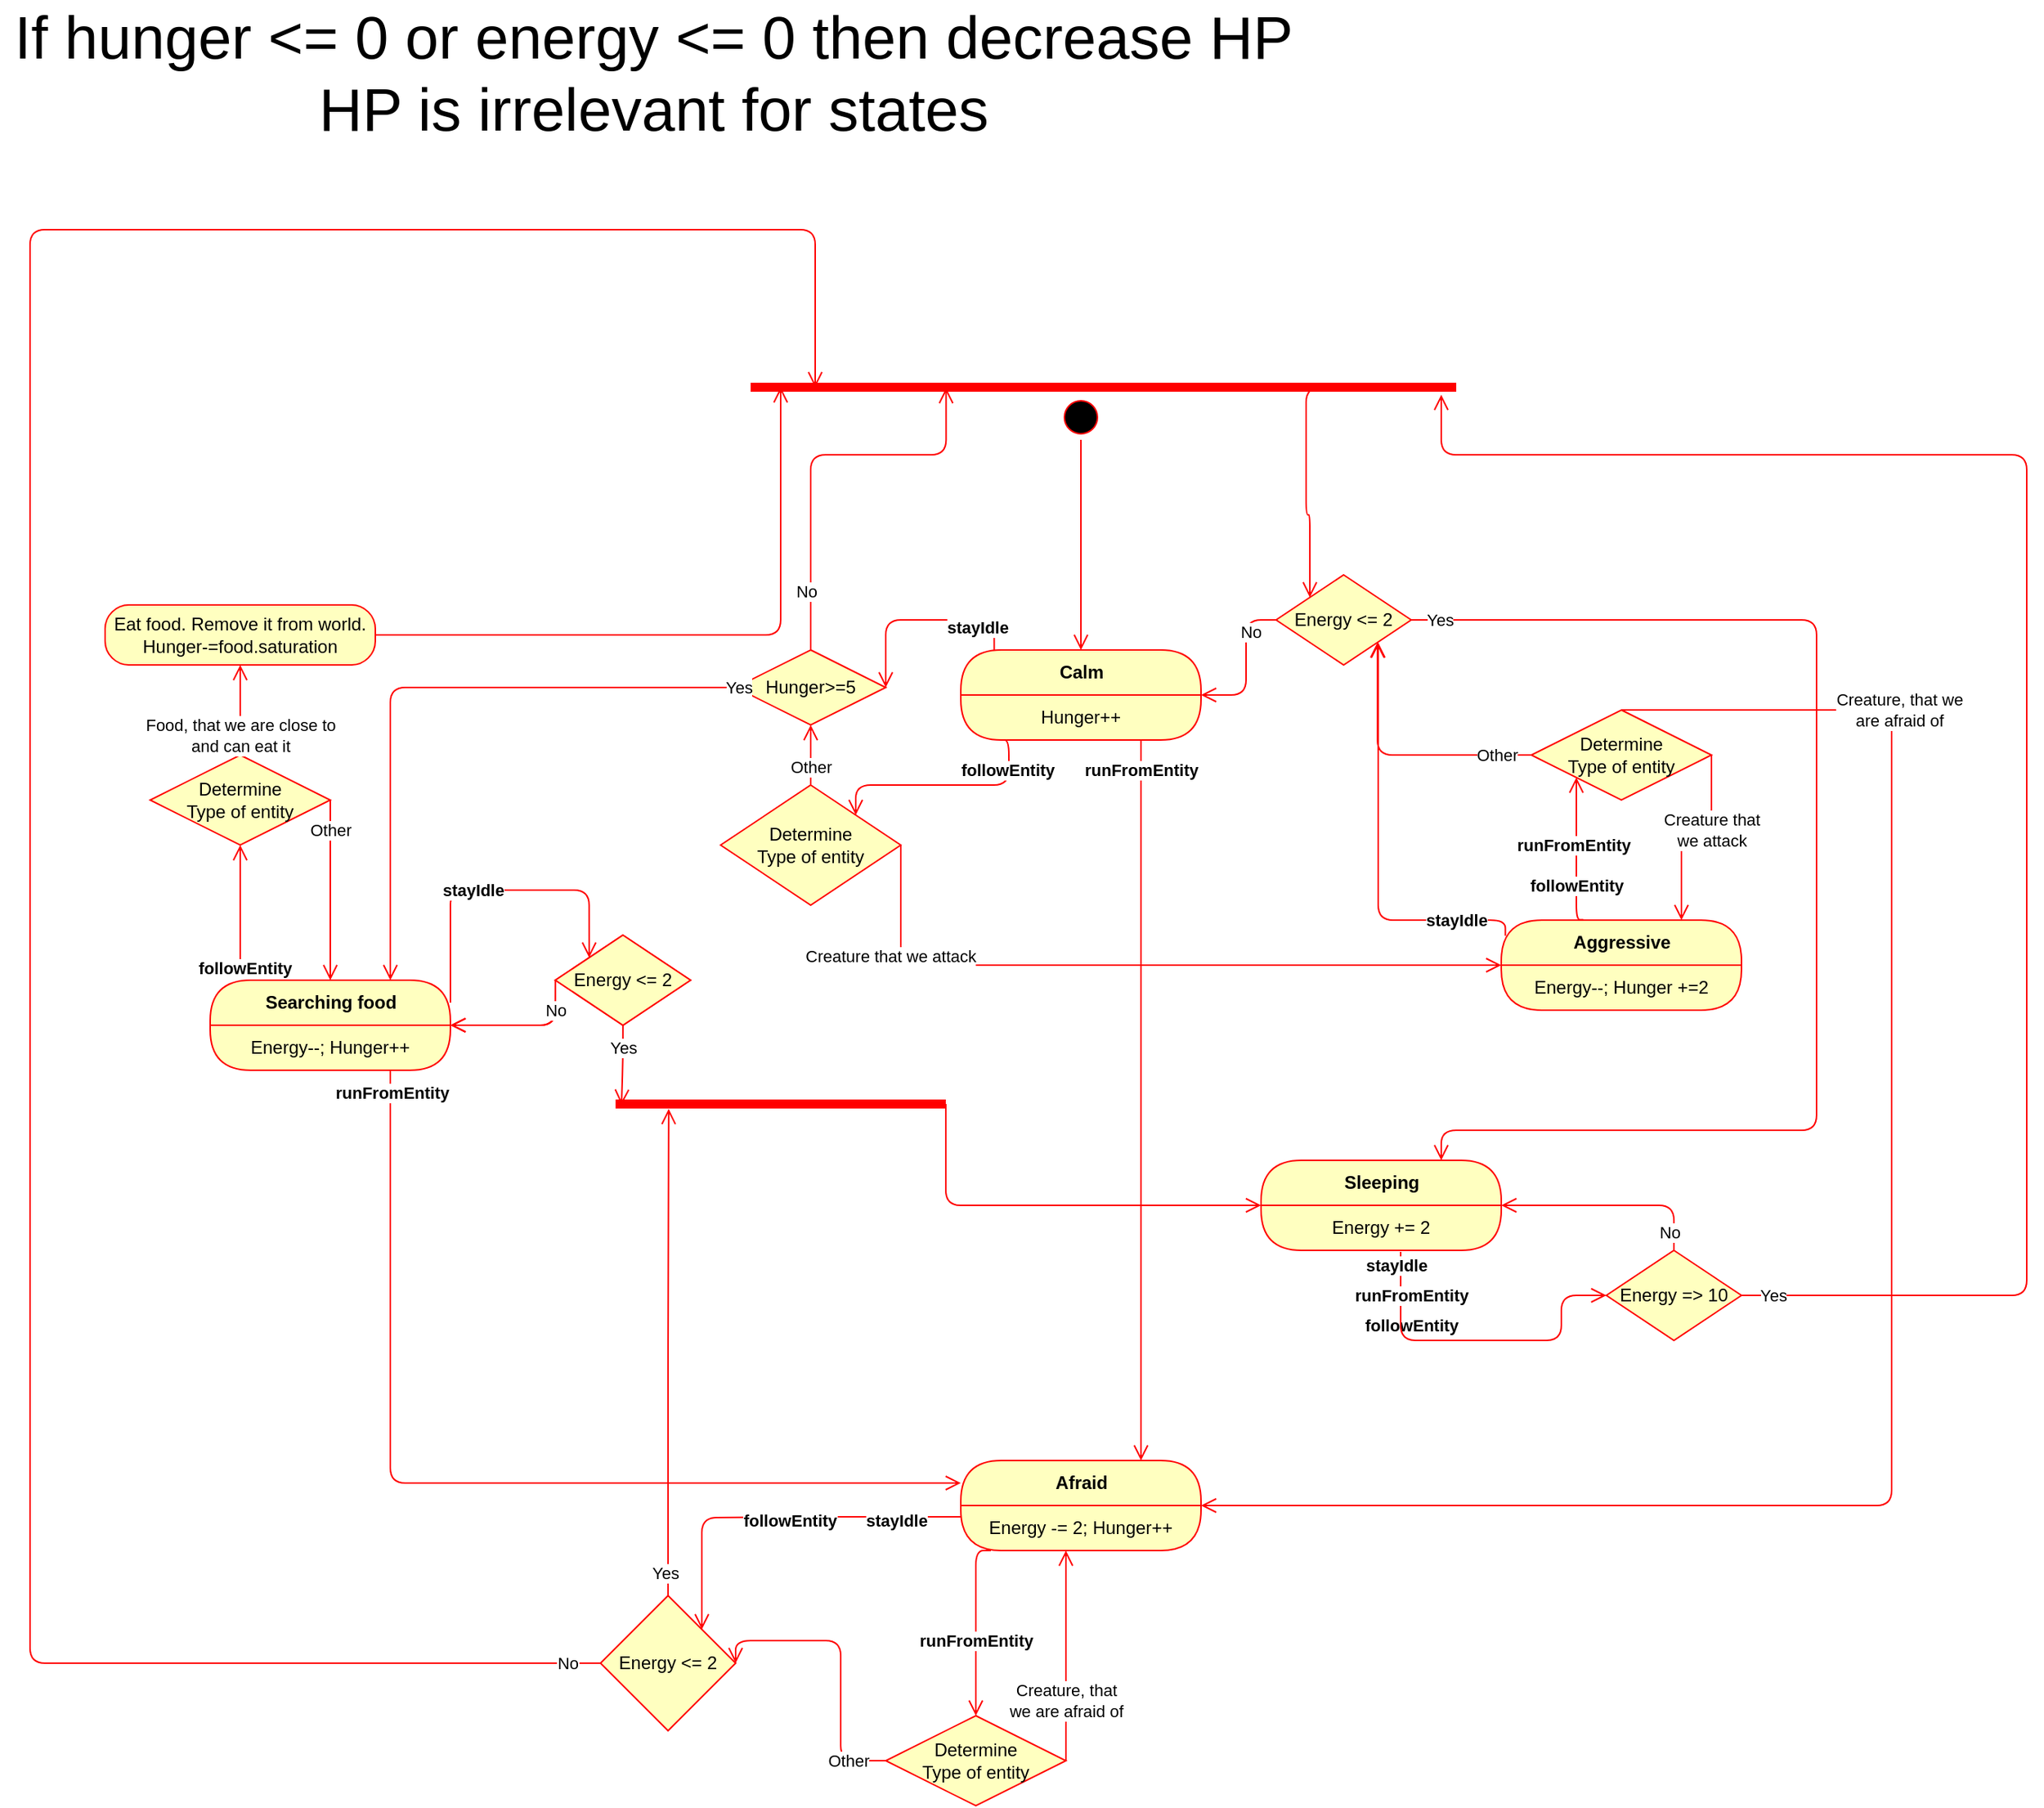 <mxfile version="13.3.7" type="device"><diagram id="BjjpTn-qF1GYdpaqc0aV" name="Page-1"><mxGraphModel dx="1407" dy="2278" grid="1" gridSize="10" guides="1" tooltips="1" connect="1" arrows="1" fold="1" page="1" pageScale="1" pageWidth="827" pageHeight="1169" math="0" shadow="0"><root><mxCell id="0"/><mxCell id="1" parent="0"/><mxCell id="iygMJ3F_EwSeTFs6lWKo-11" value="" style="ellipse;html=1;shape=startState;fillColor=#000000;strokeColor=#ff0000;" vertex="1" parent="1"><mxGeometry x="1635" y="40" width="30" height="30" as="geometry"/></mxCell><mxCell id="iygMJ3F_EwSeTFs6lWKo-12" value="" style="edgeStyle=orthogonalEdgeStyle;html=1;verticalAlign=bottom;endArrow=open;endSize=8;strokeColor=#ff0000;exitX=0.5;exitY=1;exitDx=0;exitDy=0;entryX=0.5;entryY=0;entryDx=0;entryDy=0;" edge="1" parent="1" source="iygMJ3F_EwSeTFs6lWKo-11" target="iygMJ3F_EwSeTFs6lWKo-9"><mxGeometry relative="1" as="geometry"><mxPoint x="1645" y="180" as="targetPoint"/><Array as="points"><mxPoint x="1650" y="140"/><mxPoint x="1650" y="140"/></Array></mxGeometry></mxCell><mxCell id="iygMJ3F_EwSeTFs6lWKo-9" value="Calm" style="swimlane;html=1;fontStyle=1;align=center;verticalAlign=middle;childLayout=stackLayout;horizontal=1;startSize=30;horizontalStack=0;resizeParent=0;resizeLast=1;container=0;fontColor=#000000;collapsible=0;rounded=1;arcSize=30;strokeColor=#ff0000;fillColor=#ffffc0;swimlaneFillColor=#ffffc0;dropTarget=0;" vertex="1" parent="1"><mxGeometry x="1570" y="210" width="160" height="60" as="geometry"/></mxCell><mxCell id="iygMJ3F_EwSeTFs6lWKo-10" value="Hunger++" style="text;html=1;strokeColor=none;fillColor=none;align=center;verticalAlign=middle;spacingLeft=4;spacingRight=4;whiteSpace=wrap;overflow=hidden;rotatable=0;fontColor=#000000;" vertex="1" parent="iygMJ3F_EwSeTFs6lWKo-9"><mxGeometry y="30" width="160" height="30" as="geometry"/></mxCell><mxCell id="iygMJ3F_EwSeTFs6lWKo-17" value="" style="edgeStyle=orthogonalEdgeStyle;html=1;verticalAlign=bottom;endArrow=open;endSize=8;strokeColor=#ff0000;exitX=0.139;exitY=0.005;exitDx=0;exitDy=0;entryX=1;entryY=0.5;entryDx=0;entryDy=0;exitPerimeter=0;" edge="1" parent="1" source="iygMJ3F_EwSeTFs6lWKo-9" target="iygMJ3F_EwSeTFs6lWKo-18"><mxGeometry relative="1" as="geometry"><mxPoint x="1390" y="120" as="targetPoint"/><Array as="points"><mxPoint x="1592" y="190"/><mxPoint x="1520" y="190"/></Array><mxPoint x="1660" y="80" as="sourcePoint"/></mxGeometry></mxCell><mxCell id="iygMJ3F_EwSeTFs6lWKo-19" value="stayIdle" style="edgeLabel;html=1;align=center;verticalAlign=middle;resizable=0;points=[];shadow=0;fontStyle=1" vertex="1" connectable="0" parent="iygMJ3F_EwSeTFs6lWKo-17"><mxGeometry x="-0.115" relative="1" as="geometry"><mxPoint x="28.99" y="5" as="offset"/></mxGeometry></mxCell><mxCell id="iygMJ3F_EwSeTFs6lWKo-18" value="Hunger&amp;gt;=5" style="rhombus;whiteSpace=wrap;html=1;fillColor=#ffffc0;strokeColor=#ff0000;" vertex="1" parent="1"><mxGeometry x="1420" y="210" width="100" height="50" as="geometry"/></mxCell><mxCell id="iygMJ3F_EwSeTFs6lWKo-20" value="" style="edgeStyle=orthogonalEdgeStyle;html=1;verticalAlign=bottom;endArrow=open;endSize=8;strokeColor=#ff0000;exitX=0.5;exitY=0;exitDx=0;exitDy=0;entryX=0.277;entryY=0.548;entryDx=0;entryDy=0;entryPerimeter=0;" edge="1" parent="1" source="iygMJ3F_EwSeTFs6lWKo-18" target="iygMJ3F_EwSeTFs6lWKo-55"><mxGeometry relative="1" as="geometry"><mxPoint x="1470" y="40" as="targetPoint"/><Array as="points"><mxPoint x="1470" y="80"/><mxPoint x="1560" y="80"/></Array><mxPoint x="1602.24" y="220.3" as="sourcePoint"/></mxGeometry></mxCell><mxCell id="iygMJ3F_EwSeTFs6lWKo-22" value="No" style="edgeLabel;html=1;align=center;verticalAlign=middle;resizable=0;points=[];" vertex="1" connectable="0" parent="iygMJ3F_EwSeTFs6lWKo-20"><mxGeometry x="-0.707" y="3" relative="1" as="geometry"><mxPoint as="offset"/></mxGeometry></mxCell><mxCell id="iygMJ3F_EwSeTFs6lWKo-13" value="Searching food" style="swimlane;html=1;fontStyle=1;align=center;verticalAlign=middle;childLayout=stackLayout;horizontal=1;startSize=30;horizontalStack=0;resizeParent=0;resizeLast=1;container=0;fontColor=#000000;collapsible=0;rounded=1;arcSize=30;strokeColor=#ff0000;fillColor=#ffffc0;swimlaneFillColor=#ffffc0;dropTarget=0;" vertex="1" parent="1"><mxGeometry x="1070" y="430" width="160" height="60" as="geometry"/></mxCell><mxCell id="iygMJ3F_EwSeTFs6lWKo-14" value="Energy--; Hunger++" style="text;html=1;strokeColor=none;fillColor=none;align=center;verticalAlign=middle;spacingLeft=4;spacingRight=4;whiteSpace=wrap;overflow=hidden;rotatable=0;fontColor=#000000;" vertex="1" parent="iygMJ3F_EwSeTFs6lWKo-13"><mxGeometry y="30" width="160" height="30" as="geometry"/></mxCell><mxCell id="iygMJ3F_EwSeTFs6lWKo-15" value="Subtitle" style="text;html=1;strokeColor=none;fillColor=none;align=center;verticalAlign=middle;spacingLeft=4;spacingRight=4;whiteSpace=wrap;overflow=hidden;rotatable=0;fontColor=#000000;" vertex="1" parent="iygMJ3F_EwSeTFs6lWKo-13"><mxGeometry y="60" width="160" as="geometry"/></mxCell><mxCell id="iygMJ3F_EwSeTFs6lWKo-23" value="" style="edgeStyle=orthogonalEdgeStyle;html=1;verticalAlign=bottom;endArrow=open;endSize=8;strokeColor=#ff0000;exitX=0;exitY=0.5;exitDx=0;exitDy=0;entryX=0.75;entryY=0;entryDx=0;entryDy=0;" edge="1" parent="1" source="iygMJ3F_EwSeTFs6lWKo-18" target="iygMJ3F_EwSeTFs6lWKo-13"><mxGeometry relative="1" as="geometry"><mxPoint x="1636.64" y="219.52" as="targetPoint"/><Array as="points"><mxPoint x="1190" y="235"/></Array><mxPoint x="1520" y="150" as="sourcePoint"/></mxGeometry></mxCell><mxCell id="iygMJ3F_EwSeTFs6lWKo-24" value="Yes" style="edgeLabel;html=1;align=center;verticalAlign=middle;resizable=0;points=[];" vertex="1" connectable="0" parent="iygMJ3F_EwSeTFs6lWKo-23"><mxGeometry x="-0.707" y="3" relative="1" as="geometry"><mxPoint x="64.29" y="-3" as="offset"/></mxGeometry></mxCell><mxCell id="iygMJ3F_EwSeTFs6lWKo-28" value="" style="edgeStyle=orthogonalEdgeStyle;html=1;verticalAlign=bottom;endArrow=open;endSize=8;strokeColor=#ff0000;exitX=0.165;exitY=1;exitDx=0;exitDy=0;exitPerimeter=0;entryX=1;entryY=0;entryDx=0;entryDy=0;" edge="1" parent="1" source="iygMJ3F_EwSeTFs6lWKo-10" target="iygMJ3F_EwSeTFs6lWKo-30"><mxGeometry relative="1" as="geometry"><mxPoint x="1500" y="310" as="targetPoint"/><Array as="points"><mxPoint x="1602" y="270"/><mxPoint x="1602" y="300"/><mxPoint x="1500" y="300"/></Array><mxPoint x="1602.24" y="220.3" as="sourcePoint"/></mxGeometry></mxCell><mxCell id="iygMJ3F_EwSeTFs6lWKo-29" value="followEntity" style="edgeLabel;html=1;align=center;verticalAlign=middle;resizable=0;points=[];fontStyle=1" vertex="1" connectable="0" parent="iygMJ3F_EwSeTFs6lWKo-28"><mxGeometry x="-0.115" relative="1" as="geometry"><mxPoint x="32.4" y="-10" as="offset"/></mxGeometry></mxCell><mxCell id="iygMJ3F_EwSeTFs6lWKo-30" value="Determine&lt;br&gt;Type of entity" style="rhombus;whiteSpace=wrap;html=1;fillColor=#ffffc0;strokeColor=#ff0000;" vertex="1" parent="1"><mxGeometry x="1410" y="300" width="120" height="80" as="geometry"/></mxCell><mxCell id="iygMJ3F_EwSeTFs6lWKo-31" value="" style="edgeStyle=orthogonalEdgeStyle;html=1;verticalAlign=bottom;endArrow=open;endSize=8;strokeColor=#ff0000;exitX=0.5;exitY=0;exitDx=0;exitDy=0;" edge="1" parent="1" source="iygMJ3F_EwSeTFs6lWKo-30"><mxGeometry relative="1" as="geometry"><mxPoint x="1470" y="260" as="targetPoint"/><Array as="points"><mxPoint x="1470" y="280"/><mxPoint x="1470" y="280"/></Array><mxPoint x="1480" y="220.0" as="sourcePoint"/></mxGeometry></mxCell><mxCell id="iygMJ3F_EwSeTFs6lWKo-32" value="Other" style="edgeLabel;html=1;align=center;verticalAlign=middle;resizable=0;points=[];" vertex="1" connectable="0" parent="iygMJ3F_EwSeTFs6lWKo-31"><mxGeometry x="-0.707" y="3" relative="1" as="geometry"><mxPoint x="3" y="-6.33" as="offset"/></mxGeometry></mxCell><mxCell id="iygMJ3F_EwSeTFs6lWKo-33" value="" style="edgeStyle=orthogonalEdgeStyle;html=1;verticalAlign=bottom;endArrow=open;endSize=8;strokeColor=#ff0000;entryX=0;entryY=0.5;entryDx=0;entryDy=0;exitX=1;exitY=0.5;exitDx=0;exitDy=0;" edge="1" parent="1" source="iygMJ3F_EwSeTFs6lWKo-30" target="iygMJ3F_EwSeTFs6lWKo-25"><mxGeometry relative="1" as="geometry"><mxPoint x="1710" y="330" as="targetPoint"/><Array as="points"><mxPoint x="1530" y="420"/></Array><mxPoint x="1620" y="400" as="sourcePoint"/></mxGeometry></mxCell><mxCell id="iygMJ3F_EwSeTFs6lWKo-34" value="Creature that we attack" style="edgeLabel;html=1;align=center;verticalAlign=middle;resizable=0;points=[];" vertex="1" connectable="0" parent="iygMJ3F_EwSeTFs6lWKo-33"><mxGeometry x="-0.707" y="3" relative="1" as="geometry"><mxPoint x="-10.59" y="2.99" as="offset"/></mxGeometry></mxCell><mxCell id="iygMJ3F_EwSeTFs6lWKo-40" value="" style="edgeStyle=orthogonalEdgeStyle;html=1;verticalAlign=bottom;endArrow=open;endSize=8;strokeColor=#ff0000;exitX=0.75;exitY=1;exitDx=0;exitDy=0;entryX=0.75;entryY=0;entryDx=0;entryDy=0;" edge="1" parent="1" source="iygMJ3F_EwSeTFs6lWKo-10" target="iygMJ3F_EwSeTFs6lWKo-35"><mxGeometry relative="1" as="geometry"><mxPoint x="1710" y="580" as="targetPoint"/><Array as="points"><mxPoint x="1690" y="670"/><mxPoint x="1690" y="670"/></Array><mxPoint x="1602.24" y="220.3" as="sourcePoint"/></mxGeometry></mxCell><mxCell id="iygMJ3F_EwSeTFs6lWKo-41" value="runFromEntity" style="edgeLabel;html=1;align=center;verticalAlign=middle;resizable=0;points=[];shadow=0;fontStyle=1" vertex="1" connectable="0" parent="iygMJ3F_EwSeTFs6lWKo-40"><mxGeometry x="-0.115" relative="1" as="geometry"><mxPoint y="-192.86" as="offset"/></mxGeometry></mxCell><mxCell id="iygMJ3F_EwSeTFs6lWKo-35" value="Afraid" style="swimlane;html=1;fontStyle=1;align=center;verticalAlign=middle;childLayout=stackLayout;horizontal=1;startSize=30;horizontalStack=0;resizeParent=0;resizeLast=1;container=0;fontColor=#000000;collapsible=0;rounded=1;arcSize=30;strokeColor=#ff0000;fillColor=#ffffc0;swimlaneFillColor=#ffffc0;dropTarget=0;" vertex="1" parent="1"><mxGeometry x="1570" y="750" width="160" height="60" as="geometry"/></mxCell><mxCell id="iygMJ3F_EwSeTFs6lWKo-36" value="Energy -= 2; Hunger++" style="text;html=1;strokeColor=none;fillColor=none;align=center;verticalAlign=middle;spacingLeft=4;spacingRight=4;whiteSpace=wrap;overflow=hidden;rotatable=0;fontColor=#000000;" vertex="1" parent="iygMJ3F_EwSeTFs6lWKo-35"><mxGeometry y="30" width="160" height="30" as="geometry"/></mxCell><mxCell id="iygMJ3F_EwSeTFs6lWKo-37" value="Subtitle" style="text;html=1;strokeColor=none;fillColor=none;align=center;verticalAlign=middle;spacingLeft=4;spacingRight=4;whiteSpace=wrap;overflow=hidden;rotatable=0;fontColor=#000000;" vertex="1" parent="iygMJ3F_EwSeTFs6lWKo-35"><mxGeometry y="60" width="160" as="geometry"/></mxCell><mxCell id="iygMJ3F_EwSeTFs6lWKo-48" value="" style="edgeStyle=orthogonalEdgeStyle;html=1;verticalAlign=bottom;endArrow=open;endSize=8;strokeColor=#ff0000;exitX=0.75;exitY=1;exitDx=0;exitDy=0;entryX=0;entryY=0.25;entryDx=0;entryDy=0;" edge="1" parent="1" source="iygMJ3F_EwSeTFs6lWKo-14" target="iygMJ3F_EwSeTFs6lWKo-35"><mxGeometry relative="1" as="geometry"><mxPoint x="1220" y="1070" as="targetPoint"/><Array as="points"><mxPoint x="1190" y="765"/></Array><mxPoint x="1220" y="590" as="sourcePoint"/></mxGeometry></mxCell><mxCell id="iygMJ3F_EwSeTFs6lWKo-49" value="runFromEntity" style="edgeLabel;html=1;align=center;verticalAlign=middle;resizable=0;points=[];shadow=0;fontStyle=1" vertex="1" connectable="0" parent="iygMJ3F_EwSeTFs6lWKo-48"><mxGeometry x="-0.115" relative="1" as="geometry"><mxPoint x="-14.47" y="-260" as="offset"/></mxGeometry></mxCell><mxCell id="iygMJ3F_EwSeTFs6lWKo-53" value="" style="edgeStyle=orthogonalEdgeStyle;html=1;verticalAlign=bottom;endArrow=open;endSize=8;strokeColor=#ff0000;entryX=0.5;entryY=1;entryDx=0;entryDy=0;" edge="1" parent="1" target="iygMJ3F_EwSeTFs6lWKo-57"><mxGeometry relative="1" as="geometry"><mxPoint x="1135" y="320" as="targetPoint"/><Array as="points"><mxPoint x="1090" y="429"/></Array><mxPoint x="1090" y="429" as="sourcePoint"/></mxGeometry></mxCell><mxCell id="iygMJ3F_EwSeTFs6lWKo-54" value="followEntity" style="edgeLabel;html=1;align=center;verticalAlign=middle;resizable=0;points=[];shadow=0;fontStyle=1" vertex="1" connectable="0" parent="iygMJ3F_EwSeTFs6lWKo-53"><mxGeometry x="-0.115" relative="1" as="geometry"><mxPoint x="2.31" y="32.66" as="offset"/></mxGeometry></mxCell><mxCell id="iygMJ3F_EwSeTFs6lWKo-55" value="" style="shape=line;html=1;strokeWidth=6;strokeColor=#ff0000;shadow=0;" vertex="1" parent="1"><mxGeometry x="1430" y="30" width="470" height="10" as="geometry"/></mxCell><mxCell id="iygMJ3F_EwSeTFs6lWKo-56" value="" style="edgeStyle=orthogonalEdgeStyle;html=1;verticalAlign=bottom;endArrow=open;endSize=8;strokeColor=#ff0000;entryX=0;entryY=0;entryDx=0;entryDy=0;exitX=1;exitY=0.5;exitDx=0;exitDy=0;exitPerimeter=0;" edge="1" source="iygMJ3F_EwSeTFs6lWKo-55" parent="1" target="iygMJ3F_EwSeTFs6lWKo-116"><mxGeometry relative="1" as="geometry"><mxPoint x="1550" y="140" as="targetPoint"/><Array as="points"><mxPoint x="1800" y="35"/><mxPoint x="1800" y="120"/><mxPoint x="1803" y="120"/></Array></mxGeometry></mxCell><mxCell id="iygMJ3F_EwSeTFs6lWKo-57" value="Determine&lt;br&gt;Type of entity" style="rhombus;whiteSpace=wrap;html=1;fillColor=#ffffc0;strokeColor=#ff0000;" vertex="1" parent="1"><mxGeometry x="1030" y="280" width="120" height="60" as="geometry"/></mxCell><mxCell id="iygMJ3F_EwSeTFs6lWKo-58" value="" style="edgeStyle=orthogonalEdgeStyle;html=1;verticalAlign=bottom;endArrow=open;endSize=8;strokeColor=#ff0000;entryX=0.5;entryY=0;entryDx=0;entryDy=0;exitX=1;exitY=0.5;exitDx=0;exitDy=0;" edge="1" parent="1" source="iygMJ3F_EwSeTFs6lWKo-57" target="iygMJ3F_EwSeTFs6lWKo-13"><mxGeometry relative="1" as="geometry"><mxPoint x="1530" y="500" as="targetPoint"/><Array as="points"><mxPoint x="1150" y="420"/><mxPoint x="1150" y="420"/></Array><mxPoint x="1030" y="400" as="sourcePoint"/></mxGeometry></mxCell><mxCell id="iygMJ3F_EwSeTFs6lWKo-59" value="Other" style="edgeLabel;html=1;align=center;verticalAlign=middle;resizable=0;points=[];" vertex="1" connectable="0" parent="iygMJ3F_EwSeTFs6lWKo-58"><mxGeometry x="-0.707" y="3" relative="1" as="geometry"><mxPoint x="-3" y="2" as="offset"/></mxGeometry></mxCell><mxCell id="iygMJ3F_EwSeTFs6lWKo-60" value="" style="edgeStyle=orthogonalEdgeStyle;html=1;verticalAlign=bottom;endArrow=open;endSize=8;strokeColor=#ff0000;exitX=0.5;exitY=0;exitDx=0;exitDy=0;entryX=0.5;entryY=1;entryDx=0;entryDy=0;" edge="1" parent="1" source="iygMJ3F_EwSeTFs6lWKo-57" target="iygMJ3F_EwSeTFs6lWKo-62"><mxGeometry relative="1" as="geometry"><mxPoint x="1090" y="180" as="targetPoint"/><Array as="points"/><mxPoint x="1160" y="240" as="sourcePoint"/></mxGeometry></mxCell><mxCell id="iygMJ3F_EwSeTFs6lWKo-61" value="Food, that we are close to&lt;br&gt;and can eat it" style="edgeLabel;html=1;align=center;verticalAlign=middle;resizable=0;points=[];" vertex="1" connectable="0" parent="iygMJ3F_EwSeTFs6lWKo-60"><mxGeometry x="-0.707" y="3" relative="1" as="geometry"><mxPoint x="3" y="-4" as="offset"/></mxGeometry></mxCell><mxCell id="iygMJ3F_EwSeTFs6lWKo-62" value="Eat food. Remove it from world. Hunger-=food.saturation" style="rounded=1;whiteSpace=wrap;html=1;arcSize=40;fontColor=#000000;fillColor=#ffffc0;strokeColor=#ff0000;shadow=0;" vertex="1" parent="1"><mxGeometry x="1000" y="180" width="180" height="40" as="geometry"/></mxCell><mxCell id="iygMJ3F_EwSeTFs6lWKo-63" value="" style="edgeStyle=orthogonalEdgeStyle;html=1;verticalAlign=bottom;endArrow=open;endSize=8;strokeColor=#ff0000;" edge="1" source="iygMJ3F_EwSeTFs6lWKo-62" parent="1"><mxGeometry relative="1" as="geometry"><mxPoint x="1450" y="35" as="targetPoint"/><Array as="points"><mxPoint x="1450" y="200"/><mxPoint x="1450" y="35"/></Array></mxGeometry></mxCell><mxCell id="iygMJ3F_EwSeTFs6lWKo-64" value="" style="edgeStyle=orthogonalEdgeStyle;html=1;verticalAlign=bottom;endArrow=open;endSize=8;strokeColor=#ff0000;entryX=0.5;entryY=0;entryDx=0;entryDy=0;" edge="1" parent="1" target="iygMJ3F_EwSeTFs6lWKo-66"><mxGeometry relative="1" as="geometry"><mxPoint x="1655" y="880" as="targetPoint"/><Array as="points"><mxPoint x="1580" y="810"/></Array><mxPoint x="1590" y="810" as="sourcePoint"/></mxGeometry></mxCell><mxCell id="iygMJ3F_EwSeTFs6lWKo-65" value="runFromEntity" style="edgeLabel;html=1;align=center;verticalAlign=middle;resizable=0;points=[];shadow=0;fontStyle=1" vertex="1" connectable="0" parent="iygMJ3F_EwSeTFs6lWKo-64"><mxGeometry x="-0.115" relative="1" as="geometry"><mxPoint x="4.441e-16" y="16.67" as="offset"/></mxGeometry></mxCell><mxCell id="iygMJ3F_EwSeTFs6lWKo-66" value="Determine&lt;br&gt;Type of entity" style="rhombus;whiteSpace=wrap;html=1;fillColor=#ffffc0;strokeColor=#ff0000;" vertex="1" parent="1"><mxGeometry x="1520" y="920" width="120" height="60" as="geometry"/></mxCell><mxCell id="iygMJ3F_EwSeTFs6lWKo-67" value="" style="edgeStyle=orthogonalEdgeStyle;html=1;verticalAlign=bottom;endArrow=open;endSize=8;strokeColor=#ff0000;exitX=1;exitY=0.5;exitDx=0;exitDy=0;" edge="1" parent="1" source="iygMJ3F_EwSeTFs6lWKo-66" target="iygMJ3F_EwSeTFs6lWKo-36"><mxGeometry relative="1" as="geometry"><mxPoint x="1670" y="990" as="targetPoint"/><Array as="points"><mxPoint x="1640" y="890"/><mxPoint x="1640" y="890"/></Array><mxPoint x="1550" y="960" as="sourcePoint"/></mxGeometry></mxCell><mxCell id="iygMJ3F_EwSeTFs6lWKo-68" value="Creature, that&lt;br&gt;we are afraid of" style="edgeLabel;html=1;align=center;verticalAlign=middle;resizable=0;points=[];" vertex="1" connectable="0" parent="iygMJ3F_EwSeTFs6lWKo-67"><mxGeometry x="-0.707" y="3" relative="1" as="geometry"><mxPoint x="3" y="-19.31" as="offset"/></mxGeometry></mxCell><mxCell id="iygMJ3F_EwSeTFs6lWKo-70" value="" style="edgeStyle=orthogonalEdgeStyle;html=1;verticalAlign=bottom;endArrow=open;endSize=8;strokeColor=#ff0000;exitX=0;exitY=0.5;exitDx=0;exitDy=0;" edge="1" parent="1" source="iygMJ3F_EwSeTFs6lWKo-98"><mxGeometry relative="1" as="geometry"><mxPoint x="1473" y="35" as="targetPoint"/><Array as="points"><mxPoint x="950" y="885"/><mxPoint x="950" y="-70"/><mxPoint x="1473" y="-70"/></Array><mxPoint x="1380" y="970" as="sourcePoint"/></mxGeometry></mxCell><mxCell id="iygMJ3F_EwSeTFs6lWKo-71" value="No" style="edgeLabel;html=1;align=center;verticalAlign=middle;resizable=0;points=[];" vertex="1" connectable="0" parent="iygMJ3F_EwSeTFs6lWKo-70"><mxGeometry x="-0.707" y="3" relative="1" as="geometry"><mxPoint x="265.0" y="-3" as="offset"/></mxGeometry></mxCell><mxCell id="iygMJ3F_EwSeTFs6lWKo-83" value="" style="shape=line;html=1;strokeWidth=6;strokeColor=#ff0000;shadow=0;" vertex="1" parent="1"><mxGeometry x="1340" y="505" width="220" height="15" as="geometry"/></mxCell><mxCell id="iygMJ3F_EwSeTFs6lWKo-84" value="" style="edgeStyle=orthogonalEdgeStyle;html=1;verticalAlign=bottom;endArrow=open;endSize=8;strokeColor=#ff0000;entryX=0;entryY=0;entryDx=0;entryDy=0;exitX=1;exitY=0.5;exitDx=0;exitDy=0;exitPerimeter=0;" edge="1" source="iygMJ3F_EwSeTFs6lWKo-83" parent="1" target="iygMJ3F_EwSeTFs6lWKo-78"><mxGeometry relative="1" as="geometry"><mxPoint x="1460" y="585" as="targetPoint"/><Array as="points"><mxPoint x="1560" y="580"/></Array></mxGeometry></mxCell><mxCell id="iygMJ3F_EwSeTFs6lWKo-86" value="&lt;b&gt;followEntity&lt;/b&gt;" style="edgeLabel;html=1;align=center;verticalAlign=middle;resizable=0;points=[];" vertex="1" connectable="0" parent="1"><mxGeometry x="1869.995" y="659.997" as="geometry"/></mxCell><mxCell id="iygMJ3F_EwSeTFs6lWKo-87" value="Energy =&amp;gt; 10" style="rhombus;whiteSpace=wrap;html=1;fillColor=#ffffc0;strokeColor=#ff0000;shadow=0;" vertex="1" parent="1"><mxGeometry x="2000" y="610" width="90" height="60" as="geometry"/></mxCell><mxCell id="iygMJ3F_EwSeTFs6lWKo-94" value="" style="edgeStyle=orthogonalEdgeStyle;html=1;verticalAlign=bottom;endArrow=open;endSize=8;strokeColor=#ff0000;exitX=0.5;exitY=0;exitDx=0;exitDy=0;entryX=1;entryY=0;entryDx=0;entryDy=0;" edge="1" parent="1" source="iygMJ3F_EwSeTFs6lWKo-87" target="iygMJ3F_EwSeTFs6lWKo-78"><mxGeometry relative="1" as="geometry"><mxPoint x="2000.0" y="447.19" as="targetPoint"/><Array as="points"><mxPoint x="2045" y="580"/></Array><mxPoint x="1973.12" y="622.81" as="sourcePoint"/></mxGeometry></mxCell><mxCell id="iygMJ3F_EwSeTFs6lWKo-95" value="No" style="edgeLabel;html=1;align=center;verticalAlign=middle;resizable=0;points=[];" vertex="1" connectable="0" parent="iygMJ3F_EwSeTFs6lWKo-94"><mxGeometry x="-0.707" y="3" relative="1" as="geometry"><mxPoint y="8.86" as="offset"/></mxGeometry></mxCell><mxCell id="iygMJ3F_EwSeTFs6lWKo-96" value="" style="edgeStyle=orthogonalEdgeStyle;html=1;verticalAlign=bottom;endArrow=open;endSize=8;strokeColor=#ff0000;exitX=1;exitY=0.5;exitDx=0;exitDy=0;" edge="1" parent="1" source="iygMJ3F_EwSeTFs6lWKo-87"><mxGeometry relative="1" as="geometry"><mxPoint x="1890" y="40" as="targetPoint"/><Array as="points"><mxPoint x="2280" y="640"/><mxPoint x="2280" y="80"/><mxPoint x="1890" y="80"/></Array><mxPoint x="2215" y="620" as="sourcePoint"/></mxGeometry></mxCell><mxCell id="iygMJ3F_EwSeTFs6lWKo-97" value="Yes" style="edgeLabel;html=1;align=center;verticalAlign=middle;resizable=0;points=[];" vertex="1" connectable="0" parent="iygMJ3F_EwSeTFs6lWKo-96"><mxGeometry x="-0.707" y="3" relative="1" as="geometry"><mxPoint x="-152.5" y="3" as="offset"/></mxGeometry></mxCell><mxCell id="iygMJ3F_EwSeTFs6lWKo-98" value="Energy &amp;lt;= 2" style="rhombus;whiteSpace=wrap;html=1;fillColor=#ffffc0;strokeColor=#ff0000;shadow=0;" vertex="1" parent="1"><mxGeometry x="1330" y="840" width="90" height="90" as="geometry"/></mxCell><mxCell id="iygMJ3F_EwSeTFs6lWKo-101" value="" style="edgeStyle=orthogonalEdgeStyle;html=1;verticalAlign=bottom;endArrow=open;endSize=8;strokeColor=#ff0000;exitX=0;exitY=0.5;exitDx=0;exitDy=0;entryX=1;entryY=0.5;entryDx=0;entryDy=0;" edge="1" parent="1" source="iygMJ3F_EwSeTFs6lWKo-66" target="iygMJ3F_EwSeTFs6lWKo-98"><mxGeometry relative="1" as="geometry"><mxPoint x="1490" y="820" as="targetPoint"/><Array as="points"><mxPoint x="1490" y="950"/><mxPoint x="1490" y="870"/></Array><mxPoint x="1490" y="960" as="sourcePoint"/></mxGeometry></mxCell><mxCell id="iygMJ3F_EwSeTFs6lWKo-102" value="Other" style="edgeLabel;html=1;align=center;verticalAlign=middle;resizable=0;points=[];" vertex="1" connectable="0" parent="iygMJ3F_EwSeTFs6lWKo-101"><mxGeometry x="-0.707" y="3" relative="1" as="geometry"><mxPoint x="3" y="-3.03" as="offset"/></mxGeometry></mxCell><mxCell id="iygMJ3F_EwSeTFs6lWKo-103" value="" style="edgeStyle=orthogonalEdgeStyle;html=1;verticalAlign=bottom;endArrow=open;endSize=8;strokeColor=#ff0000;entryX=0.161;entryY=0.719;entryDx=0;entryDy=0;exitX=0.5;exitY=0;exitDx=0;exitDy=0;entryPerimeter=0;" edge="1" parent="1" source="iygMJ3F_EwSeTFs6lWKo-98" target="iygMJ3F_EwSeTFs6lWKo-83"><mxGeometry relative="1" as="geometry"><mxPoint x="1940" y="590" as="targetPoint"/><mxPoint x="1570" y="522.5" as="sourcePoint"/><Array as="points"/></mxGeometry></mxCell><mxCell id="iygMJ3F_EwSeTFs6lWKo-104" value="Yes" style="edgeLabel;html=1;align=center;verticalAlign=middle;resizable=0;points=[];" vertex="1" connectable="0" parent="iygMJ3F_EwSeTFs6lWKo-103"><mxGeometry x="-0.901" y="2" relative="1" as="geometry"><mxPoint y="1" as="offset"/></mxGeometry></mxCell><mxCell id="iygMJ3F_EwSeTFs6lWKo-106" value="" style="edgeStyle=orthogonalEdgeStyle;html=1;verticalAlign=bottom;endArrow=open;endSize=8;strokeColor=#ff0000;exitX=0;exitY=0.5;exitDx=0;exitDy=0;entryX=1;entryY=0;entryDx=0;entryDy=0;" edge="1" parent="1" source="iygMJ3F_EwSeTFs6lWKo-108" target="iygMJ3F_EwSeTFs6lWKo-14"><mxGeometry relative="1" as="geometry"><mxPoint x="1442.94" y="-405" as="targetPoint"/><Array as="points"><mxPoint x="1300" y="460"/></Array><mxPoint x="1349.94" y="530" as="sourcePoint"/></mxGeometry></mxCell><mxCell id="iygMJ3F_EwSeTFs6lWKo-107" value="No" style="edgeLabel;html=1;align=center;verticalAlign=middle;resizable=0;points=[];" vertex="1" connectable="0" parent="iygMJ3F_EwSeTFs6lWKo-106"><mxGeometry x="-0.707" y="3" relative="1" as="geometry"><mxPoint x="-2.99" y="5.2" as="offset"/></mxGeometry></mxCell><mxCell id="iygMJ3F_EwSeTFs6lWKo-108" value="Energy &amp;lt;= 2" style="rhombus;whiteSpace=wrap;html=1;fillColor=#ffffc0;strokeColor=#ff0000;shadow=0;" vertex="1" parent="1"><mxGeometry x="1299.94" y="400" width="90" height="60" as="geometry"/></mxCell><mxCell id="iygMJ3F_EwSeTFs6lWKo-109" value="" style="edgeStyle=orthogonalEdgeStyle;html=1;verticalAlign=bottom;endArrow=open;endSize=8;strokeColor=#ff0000;exitX=0.5;exitY=1;exitDx=0;exitDy=0;" edge="1" parent="1" source="iygMJ3F_EwSeTFs6lWKo-108"><mxGeometry relative="1" as="geometry"><mxPoint x="1344" y="513" as="targetPoint"/><mxPoint x="1539.94" y="82.5" as="sourcePoint"/><Array as="points"><mxPoint x="1345" y="483"/><mxPoint x="1344" y="483"/></Array></mxGeometry></mxCell><mxCell id="iygMJ3F_EwSeTFs6lWKo-110" value="Yes" style="edgeLabel;html=1;align=center;verticalAlign=middle;resizable=0;points=[];" vertex="1" connectable="0" parent="iygMJ3F_EwSeTFs6lWKo-109"><mxGeometry x="-0.901" y="2" relative="1" as="geometry"><mxPoint x="-2" y="12.14" as="offset"/></mxGeometry></mxCell><mxCell id="iygMJ3F_EwSeTFs6lWKo-46" value="" style="edgeStyle=orthogonalEdgeStyle;html=1;verticalAlign=bottom;endArrow=open;endSize=8;strokeColor=#ff0000;exitX=1;exitY=0.25;exitDx=0;exitDy=0;entryX=0;entryY=0;entryDx=0;entryDy=0;" edge="1" parent="1" source="iygMJ3F_EwSeTFs6lWKo-13" target="iygMJ3F_EwSeTFs6lWKo-108"><mxGeometry relative="1" as="geometry"><mxPoint x="920" y="490" as="targetPoint"/><Array as="points"><mxPoint x="1230" y="370"/><mxPoint x="1322" y="370"/></Array><mxPoint x="992.24" y="465.3" as="sourcePoint"/></mxGeometry></mxCell><mxCell id="iygMJ3F_EwSeTFs6lWKo-47" value="stayIdle" style="edgeLabel;html=1;align=center;verticalAlign=middle;resizable=0;points=[];shadow=0;fontStyle=1" vertex="1" connectable="0" parent="iygMJ3F_EwSeTFs6lWKo-46"><mxGeometry x="-0.115" relative="1" as="geometry"><mxPoint x="-4.29" y="-0.03" as="offset"/></mxGeometry></mxCell><mxCell id="iygMJ3F_EwSeTFs6lWKo-111" value="Energy &amp;lt;= 2" style="rhombus;whiteSpace=wrap;html=1;fillColor=#ffffc0;strokeColor=#ff0000;shadow=0;" vertex="1" parent="1"><mxGeometry x="1299.94" y="400" width="90" height="60" as="geometry"/></mxCell><mxCell id="iygMJ3F_EwSeTFs6lWKo-112" value="" style="edgeStyle=orthogonalEdgeStyle;html=1;verticalAlign=bottom;endArrow=open;endSize=8;strokeColor=#ff0000;exitX=0;exitY=0.5;exitDx=0;exitDy=0;entryX=1;entryY=0;entryDx=0;entryDy=0;" edge="1" source="iygMJ3F_EwSeTFs6lWKo-111" parent="1"><mxGeometry relative="1" as="geometry"><mxPoint x="1230" y="460" as="targetPoint"/><Array as="points"><mxPoint x="1300" y="460"/></Array><mxPoint x="1349.94" y="530" as="sourcePoint"/></mxGeometry></mxCell><mxCell id="iygMJ3F_EwSeTFs6lWKo-113" value="No" style="edgeLabel;html=1;align=center;verticalAlign=middle;resizable=0;points=[];" vertex="1" connectable="0" parent="iygMJ3F_EwSeTFs6lWKo-112"><mxGeometry x="-0.707" y="3" relative="1" as="geometry"><mxPoint x="-2.99" y="5.2" as="offset"/></mxGeometry></mxCell><mxCell id="iygMJ3F_EwSeTFs6lWKo-114" value="" style="edgeStyle=orthogonalEdgeStyle;html=1;verticalAlign=bottom;endArrow=open;endSize=8;strokeColor=#ff0000;exitX=1;exitY=0.5;exitDx=0;exitDy=0;entryX=0.75;entryY=0;entryDx=0;entryDy=0;" edge="1" parent="1" source="iygMJ3F_EwSeTFs6lWKo-116" target="iygMJ3F_EwSeTFs6lWKo-77"><mxGeometry relative="1" as="geometry"><mxPoint x="1924" y="236.5" as="targetPoint"/><mxPoint x="1924.94" y="183.5" as="sourcePoint"/><Array as="points"><mxPoint x="2140" y="190"/><mxPoint x="2140" y="530"/><mxPoint x="1890" y="530"/></Array></mxGeometry></mxCell><mxCell id="iygMJ3F_EwSeTFs6lWKo-115" value="Yes" style="edgeLabel;html=1;align=center;verticalAlign=middle;resizable=0;points=[];" vertex="1" connectable="0" parent="iygMJ3F_EwSeTFs6lWKo-114"><mxGeometry x="-0.901" y="2" relative="1" as="geometry"><mxPoint x="-25" y="2" as="offset"/></mxGeometry></mxCell><mxCell id="iygMJ3F_EwSeTFs6lWKo-116" value="Energy &amp;lt;= 2" style="rhombus;whiteSpace=wrap;html=1;fillColor=#ffffc0;strokeColor=#ff0000;shadow=0;" vertex="1" parent="1"><mxGeometry x="1780" y="160" width="90" height="60" as="geometry"/></mxCell><mxCell id="iygMJ3F_EwSeTFs6lWKo-117" value="" style="edgeStyle=orthogonalEdgeStyle;html=1;verticalAlign=bottom;endArrow=open;endSize=8;strokeColor=#ff0000;exitX=0;exitY=0.5;exitDx=0;exitDy=0;entryX=1;entryY=0.5;entryDx=0;entryDy=0;" edge="1" parent="1" source="iygMJ3F_EwSeTFs6lWKo-116" target="iygMJ3F_EwSeTFs6lWKo-9"><mxGeometry relative="1" as="geometry"><mxPoint x="1810" y="183.5" as="targetPoint"/><Array as="points"><mxPoint x="1760" y="190"/><mxPoint x="1760" y="240"/></Array><mxPoint x="1929.94" y="253.5" as="sourcePoint"/></mxGeometry></mxCell><mxCell id="iygMJ3F_EwSeTFs6lWKo-118" value="No" style="edgeLabel;html=1;align=center;verticalAlign=middle;resizable=0;points=[];" vertex="1" connectable="0" parent="iygMJ3F_EwSeTFs6lWKo-117"><mxGeometry x="-0.707" y="3" relative="1" as="geometry"><mxPoint x="-2.99" y="5.2" as="offset"/></mxGeometry></mxCell><mxCell id="iygMJ3F_EwSeTFs6lWKo-72" value="" style="edgeStyle=orthogonalEdgeStyle;html=1;verticalAlign=bottom;endArrow=open;endSize=8;strokeColor=#ff0000;entryX=1;entryY=0;entryDx=0;entryDy=0;exitX=0;exitY=0.25;exitDx=0;exitDy=0;" edge="1" parent="1" source="iygMJ3F_EwSeTFs6lWKo-36" target="iygMJ3F_EwSeTFs6lWKo-98"><mxGeometry relative="1" as="geometry"><mxPoint x="1725" y="811" as="targetPoint"/><Array as="points"><mxPoint x="1500" y="788"/><mxPoint x="1398" y="788"/></Array><mxPoint x="1663" y="811" as="sourcePoint"/></mxGeometry></mxCell><mxCell id="iygMJ3F_EwSeTFs6lWKo-73" value="stayIdle" style="edgeLabel;html=1;align=center;verticalAlign=middle;resizable=0;points=[];shadow=0;fontStyle=1" vertex="1" connectable="0" parent="iygMJ3F_EwSeTFs6lWKo-72"><mxGeometry x="-0.115" relative="1" as="geometry"><mxPoint x="65.83" y="2.33" as="offset"/></mxGeometry></mxCell><mxCell id="iygMJ3F_EwSeTFs6lWKo-119" value="&lt;b&gt;followEntity&lt;/b&gt;" style="edgeLabel;html=1;align=center;verticalAlign=middle;resizable=0;points=[];" vertex="1" connectable="0" parent="iygMJ3F_EwSeTFs6lWKo-72"><mxGeometry x="0.244" y="2" relative="1" as="geometry"><mxPoint x="39.16" as="offset"/></mxGeometry></mxCell><mxCell id="iygMJ3F_EwSeTFs6lWKo-120" value="&lt;font style=&quot;font-size: 40px&quot;&gt;If hunger &amp;lt;= 0 or energy &amp;lt;= 0 then decrease HP&lt;br&gt;HP is irrelevant for states&lt;br&gt;&lt;/font&gt;" style="text;html=1;align=center;verticalAlign=middle;resizable=0;points=[];autosize=1;" vertex="1" parent="1"><mxGeometry x="930" y="-200" width="870" height="50" as="geometry"/></mxCell><mxCell id="iygMJ3F_EwSeTFs6lWKo-77" value="Sleeping" style="swimlane;html=1;fontStyle=1;align=center;verticalAlign=middle;childLayout=stackLayout;horizontal=1;startSize=30;horizontalStack=0;resizeParent=0;resizeLast=1;container=0;fontColor=#000000;collapsible=0;rounded=1;arcSize=30;strokeColor=#ff0000;fillColor=#ffffc0;swimlaneFillColor=#ffffc0;dropTarget=0;" vertex="1" parent="1"><mxGeometry x="1770" y="550" width="160" height="60" as="geometry"/></mxCell><mxCell id="iygMJ3F_EwSeTFs6lWKo-78" value="Energy += 2" style="text;html=1;strokeColor=none;fillColor=none;align=center;verticalAlign=middle;spacingLeft=4;spacingRight=4;whiteSpace=wrap;overflow=hidden;rotatable=0;fontColor=#000000;" vertex="1" parent="iygMJ3F_EwSeTFs6lWKo-77"><mxGeometry y="30" width="160" height="30" as="geometry"/></mxCell><mxCell id="iygMJ3F_EwSeTFs6lWKo-79" value="Subtitle" style="text;html=1;strokeColor=none;fillColor=none;align=center;verticalAlign=middle;spacingLeft=4;spacingRight=4;whiteSpace=wrap;overflow=hidden;rotatable=0;fontColor=#000000;" vertex="1" parent="iygMJ3F_EwSeTFs6lWKo-77"><mxGeometry y="60" width="160" as="geometry"/></mxCell><mxCell id="iygMJ3F_EwSeTFs6lWKo-80" value="" style="edgeStyle=orthogonalEdgeStyle;html=1;verticalAlign=bottom;endArrow=open;endSize=8;strokeColor=#ff0000;entryX=0;entryY=0.5;entryDx=0;entryDy=0;" edge="1" parent="iygMJ3F_EwSeTFs6lWKo-77" target="iygMJ3F_EwSeTFs6lWKo-87"><mxGeometry relative="1" as="geometry"><mxPoint x="210" y="180" as="targetPoint"/><Array as="points"><mxPoint x="93" y="120"/><mxPoint x="200" y="120"/><mxPoint x="200" y="90"/></Array><mxPoint x="93" y="61" as="sourcePoint"/></mxGeometry></mxCell><mxCell id="iygMJ3F_EwSeTFs6lWKo-82" value="&lt;b&gt;runFromEntity&lt;/b&gt;" style="edgeLabel;html=1;align=center;verticalAlign=middle;resizable=0;points=[];" vertex="1" connectable="0" parent="iygMJ3F_EwSeTFs6lWKo-80"><mxGeometry x="-0.348" relative="1" as="geometry"><mxPoint x="-7.71" y="-30.03" as="offset"/></mxGeometry></mxCell><mxCell id="iygMJ3F_EwSeTFs6lWKo-81" value="stayIdle" style="edgeLabel;html=1;align=center;verticalAlign=middle;resizable=0;points=[];shadow=0;fontStyle=1" vertex="1" connectable="0" parent="iygMJ3F_EwSeTFs6lWKo-80"><mxGeometry x="-0.115" relative="1" as="geometry"><mxPoint x="-44" y="-50.03" as="offset"/></mxGeometry></mxCell><mxCell id="iygMJ3F_EwSeTFs6lWKo-123" value="" style="edgeStyle=orthogonalEdgeStyle;html=1;verticalAlign=bottom;endArrow=open;endSize=8;strokeColor=#ff0000;entryX=0;entryY=1;entryDx=0;entryDy=0;exitX=0.342;exitY=-0.004;exitDx=0;exitDy=0;exitPerimeter=0;" edge="1" parent="1" target="iygMJ3F_EwSeTFs6lWKo-125" source="iygMJ3F_EwSeTFs6lWKo-25"><mxGeometry relative="1" as="geometry"><mxPoint x="1925" y="430" as="targetPoint"/><Array as="points"><mxPoint x="1980" y="390"/></Array><mxPoint x="1860" y="360" as="sourcePoint"/></mxGeometry></mxCell><mxCell id="iygMJ3F_EwSeTFs6lWKo-124" value="followEntity" style="edgeLabel;html=1;align=center;verticalAlign=middle;resizable=0;points=[];shadow=0;fontStyle=1" vertex="1" connectable="0" parent="iygMJ3F_EwSeTFs6lWKo-123"><mxGeometry x="-0.115" relative="1" as="geometry"><mxPoint x="4.441e-16" y="16.67" as="offset"/></mxGeometry></mxCell><mxCell id="iygMJ3F_EwSeTFs6lWKo-138" value="&lt;b&gt;runFromEntity&lt;/b&gt;" style="edgeLabel;html=1;align=center;verticalAlign=middle;resizable=0;points=[];" vertex="1" connectable="0" parent="iygMJ3F_EwSeTFs6lWKo-123"><mxGeometry x="0.263" y="2" relative="1" as="geometry"><mxPoint y="8.34" as="offset"/></mxGeometry></mxCell><mxCell id="iygMJ3F_EwSeTFs6lWKo-125" value="Determine&lt;br&gt;Type of entity" style="rhombus;whiteSpace=wrap;html=1;fillColor=#ffffc0;strokeColor=#ff0000;" vertex="1" parent="1"><mxGeometry x="1950" y="250" width="120" height="60" as="geometry"/></mxCell><mxCell id="iygMJ3F_EwSeTFs6lWKo-126" value="" style="edgeStyle=orthogonalEdgeStyle;html=1;verticalAlign=bottom;endArrow=open;endSize=8;strokeColor=#ff0000;exitX=1;exitY=0.5;exitDx=0;exitDy=0;entryX=0.75;entryY=0;entryDx=0;entryDy=0;" edge="1" parent="1" source="iygMJ3F_EwSeTFs6lWKo-125" target="iygMJ3F_EwSeTFs6lWKo-25"><mxGeometry relative="1" as="geometry"><mxPoint x="1910.059" y="360" as="targetPoint"/><Array as="points"><mxPoint x="2070" y="330"/><mxPoint x="2050" y="330"/></Array><mxPoint x="1820" y="510" as="sourcePoint"/></mxGeometry></mxCell><mxCell id="iygMJ3F_EwSeTFs6lWKo-127" value="Creature that&lt;br&gt;we attack" style="edgeLabel;html=1;align=center;verticalAlign=middle;resizable=0;points=[];" vertex="1" connectable="0" parent="iygMJ3F_EwSeTFs6lWKo-126"><mxGeometry x="-0.707" y="3" relative="1" as="geometry"><mxPoint x="-3" y="31.0" as="offset"/></mxGeometry></mxCell><mxCell id="iygMJ3F_EwSeTFs6lWKo-129" value="" style="edgeStyle=orthogonalEdgeStyle;html=1;verticalAlign=bottom;endArrow=open;endSize=8;strokeColor=#ff0000;exitX=0;exitY=0.5;exitDx=0;exitDy=0;entryX=1;entryY=1;entryDx=0;entryDy=0;" edge="1" parent="1" source="iygMJ3F_EwSeTFs6lWKo-125" target="iygMJ3F_EwSeTFs6lWKo-116"><mxGeometry relative="1" as="geometry"><mxPoint x="1840" y="325" as="targetPoint"/><Array as="points"><mxPoint x="1847" y="280"/></Array><mxPoint x="1760" y="510" as="sourcePoint"/></mxGeometry></mxCell><mxCell id="iygMJ3F_EwSeTFs6lWKo-130" value="Other" style="edgeLabel;html=1;align=center;verticalAlign=middle;resizable=0;points=[];" vertex="1" connectable="0" parent="iygMJ3F_EwSeTFs6lWKo-129"><mxGeometry x="-0.707" y="3" relative="1" as="geometry"><mxPoint x="3" y="-3.03" as="offset"/></mxGeometry></mxCell><mxCell id="iygMJ3F_EwSeTFs6lWKo-25" value="Aggressive" style="swimlane;html=1;fontStyle=1;align=center;verticalAlign=middle;childLayout=stackLayout;horizontal=1;startSize=30;horizontalStack=0;resizeParent=0;resizeLast=1;container=0;fontColor=#000000;collapsible=0;rounded=1;arcSize=30;strokeColor=#ff0000;fillColor=#ffffc0;swimlaneFillColor=#ffffc0;dropTarget=0;" vertex="1" parent="1"><mxGeometry x="1930" y="390" width="160" height="60" as="geometry"/></mxCell><mxCell id="iygMJ3F_EwSeTFs6lWKo-26" value="Energy--; Hunger +=2" style="text;html=1;strokeColor=none;fillColor=none;align=center;verticalAlign=middle;spacingLeft=4;spacingRight=4;whiteSpace=wrap;overflow=hidden;rotatable=0;fontColor=#000000;" vertex="1" parent="iygMJ3F_EwSeTFs6lWKo-25"><mxGeometry y="30" width="160" height="30" as="geometry"/></mxCell><mxCell id="iygMJ3F_EwSeTFs6lWKo-27" value="Subtitle" style="text;html=1;strokeColor=none;fillColor=none;align=center;verticalAlign=middle;spacingLeft=4;spacingRight=4;whiteSpace=wrap;overflow=hidden;rotatable=0;fontColor=#000000;" vertex="1" parent="iygMJ3F_EwSeTFs6lWKo-25"><mxGeometry y="60" width="160" as="geometry"/></mxCell><mxCell id="iygMJ3F_EwSeTFs6lWKo-131" value="" style="edgeStyle=orthogonalEdgeStyle;html=1;verticalAlign=bottom;endArrow=open;endSize=8;strokeColor=#ff0000;exitX=0.017;exitY=0.173;exitDx=0;exitDy=0;exitPerimeter=0;" edge="1" parent="1" source="iygMJ3F_EwSeTFs6lWKo-25"><mxGeometry relative="1" as="geometry"><mxPoint x="1848" y="205" as="targetPoint"/><Array as="points"><mxPoint x="1933" y="390"/><mxPoint x="1848" y="390"/></Array><mxPoint x="1904.72" y="399.94" as="sourcePoint"/></mxGeometry></mxCell><mxCell id="iygMJ3F_EwSeTFs6lWKo-132" value="stayIdle" style="edgeLabel;html=1;align=center;verticalAlign=middle;resizable=0;points=[];shadow=0;fontStyle=1" vertex="1" connectable="0" parent="iygMJ3F_EwSeTFs6lWKo-131"><mxGeometry x="-0.115" relative="1" as="geometry"><mxPoint x="51.95" y="28.56" as="offset"/></mxGeometry></mxCell><mxCell id="iygMJ3F_EwSeTFs6lWKo-139" value="" style="edgeStyle=orthogonalEdgeStyle;html=1;verticalAlign=bottom;endArrow=open;endSize=8;strokeColor=#ff0000;exitX=0.5;exitY=0;exitDx=0;exitDy=0;entryX=1;entryY=0;entryDx=0;entryDy=0;" edge="1" parent="1" source="iygMJ3F_EwSeTFs6lWKo-125" target="iygMJ3F_EwSeTFs6lWKo-36"><mxGeometry relative="1" as="geometry"><mxPoint x="2200" y="800" as="targetPoint"/><Array as="points"><mxPoint x="2190" y="250"/><mxPoint x="2190" y="780"/></Array><mxPoint x="2080" y="290" as="sourcePoint"/></mxGeometry></mxCell><mxCell id="iygMJ3F_EwSeTFs6lWKo-140" value="Creature, that we&lt;br&gt;are afraid of" style="edgeLabel;html=1;align=center;verticalAlign=middle;resizable=0;points=[];" vertex="1" connectable="0" parent="iygMJ3F_EwSeTFs6lWKo-139"><mxGeometry x="-0.707" y="3" relative="1" as="geometry"><mxPoint x="13" y="3.0" as="offset"/></mxGeometry></mxCell></root></mxGraphModel></diagram></mxfile>

